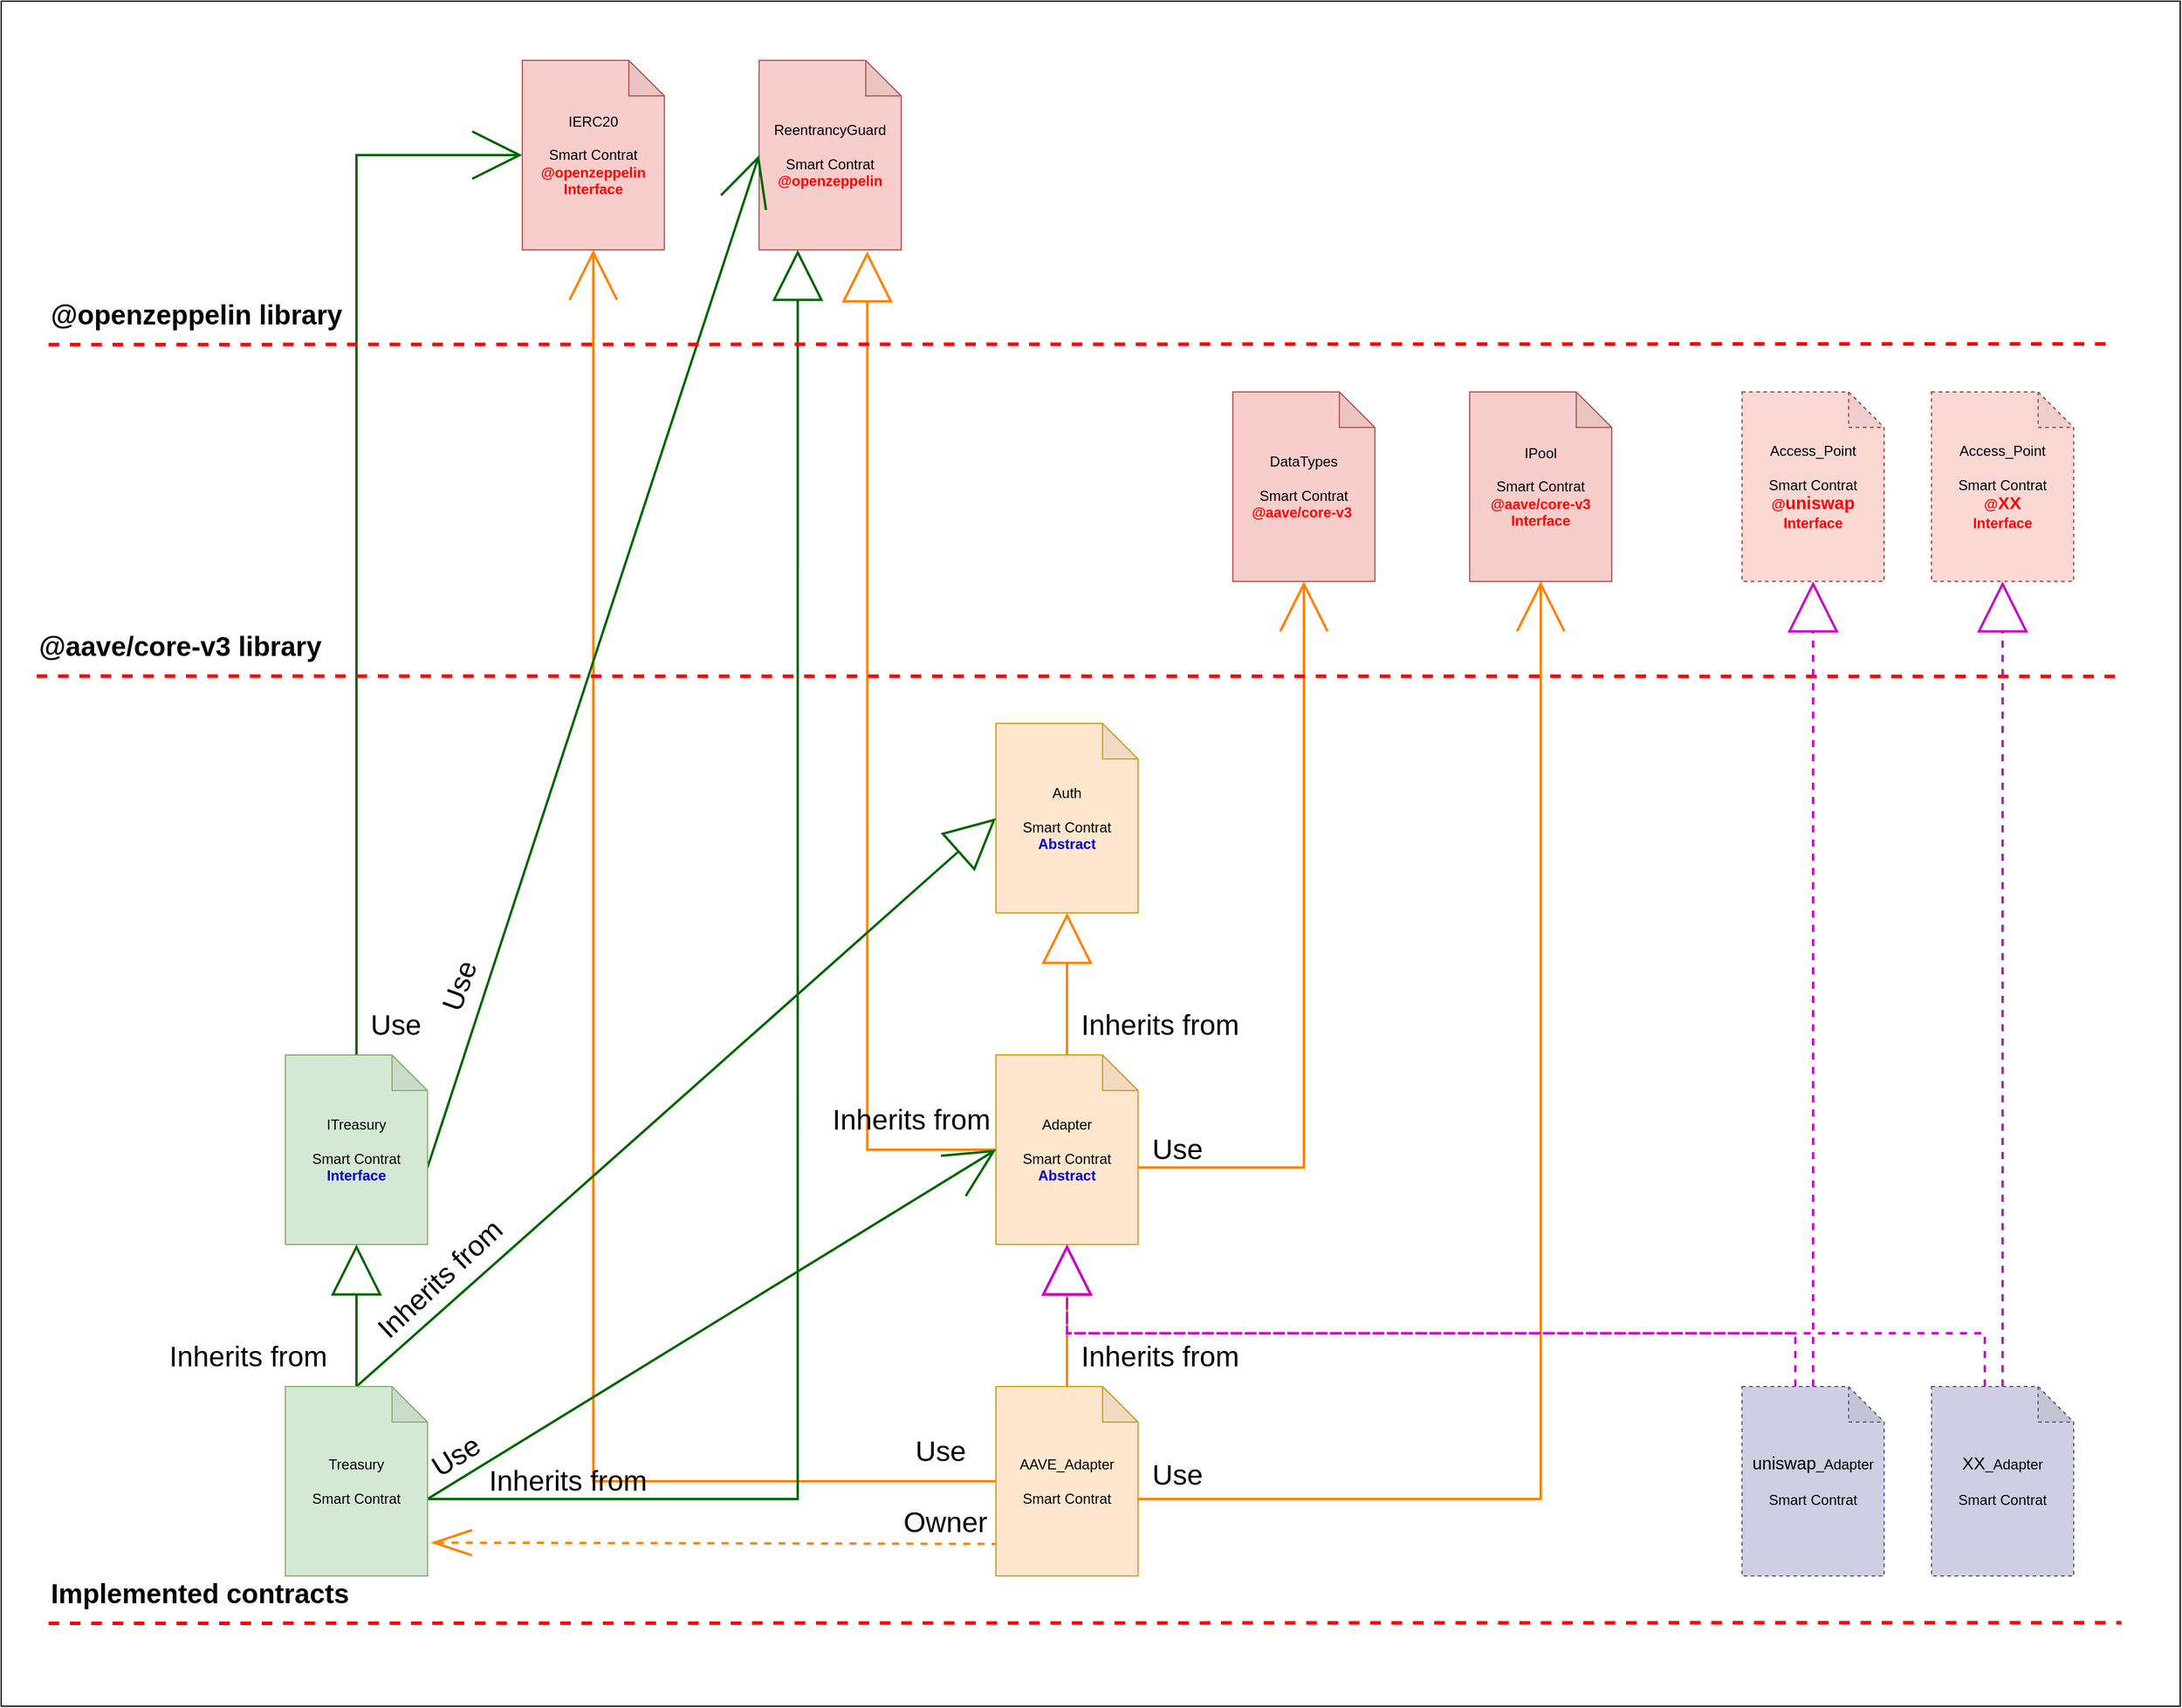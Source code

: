 <mxfile version="16.5.1" type="device"><diagram id="rNYKsScCH90hfyGb5u0X" name="Page-1"><mxGraphModel dx="3922" dy="3168" grid="1" gridSize="10" guides="1" tooltips="1" connect="1" arrows="1" fold="1" page="1" pageScale="1" pageWidth="850" pageHeight="1100" math="0" shadow="0"><root><mxCell id="0"/><mxCell id="1" parent="0"/><mxCell id="2gFTFvUNPQA01WeT0P9e-47" value="" style="rounded=0;whiteSpace=wrap;html=1;fontSize=24;fontColor=#000000;" vertex="1" parent="1"><mxGeometry x="-560" y="-810" width="1840" height="1440" as="geometry"/></mxCell><mxCell id="2gFTFvUNPQA01WeT0P9e-3" style="edgeStyle=orthogonalEdgeStyle;rounded=0;orthogonalLoop=1;jettySize=auto;html=1;exitX=0.5;exitY=0;exitDx=0;exitDy=0;exitPerimeter=0;entryX=0.5;entryY=1;entryDx=0;entryDy=0;entryPerimeter=0;fontColor=#0000CC;endArrow=block;endFill=0;strokeWidth=2;endSize=38;strokeColor=#FF8000;" edge="1" parent="1" source="2gFTFvUNPQA01WeT0P9e-1" target="2gFTFvUNPQA01WeT0P9e-2"><mxGeometry relative="1" as="geometry"/></mxCell><mxCell id="2gFTFvUNPQA01WeT0P9e-7" style="rounded=0;orthogonalLoop=1;jettySize=auto;html=1;exitX=0;exitY=0.5;exitDx=0;exitDy=0;exitPerimeter=0;entryX=0.761;entryY=1.008;entryDx=0;entryDy=0;entryPerimeter=0;fontColor=#FF0000;endArrow=block;endFill=0;endSize=38;strokeWidth=2;edgeStyle=orthogonalEdgeStyle;strokeColor=#FF8000;" edge="1" parent="1" source="2gFTFvUNPQA01WeT0P9e-1" target="2gFTFvUNPQA01WeT0P9e-6"><mxGeometry relative="1" as="geometry"/></mxCell><mxCell id="2gFTFvUNPQA01WeT0P9e-9" style="rounded=0;orthogonalLoop=1;jettySize=auto;html=1;exitX=0;exitY=0;exitDx=120;exitDy=95;exitPerimeter=0;entryX=0.5;entryY=1;entryDx=0;entryDy=0;entryPerimeter=0;fontColor=#FF0000;endArrow=open;endFill=0;endSize=38;strokeWidth=2;edgeStyle=orthogonalEdgeStyle;strokeColor=#FF8000;" edge="1" parent="1" source="2gFTFvUNPQA01WeT0P9e-1" target="2gFTFvUNPQA01WeT0P9e-8"><mxGeometry relative="1" as="geometry"/></mxCell><mxCell id="2gFTFvUNPQA01WeT0P9e-1" value="Adapter&lt;br&gt;&lt;br&gt;Smart Contrat&lt;br&gt;&lt;b&gt;&lt;font color=&quot;#0000cc&quot;&gt;Abstract&lt;/font&gt;&lt;/b&gt;" style="shape=note;whiteSpace=wrap;html=1;backgroundOutline=1;darkOpacity=0.05;fillColor=#ffe6cc;strokeColor=#d79b00;" vertex="1" parent="1"><mxGeometry x="280" y="80" width="120" height="160" as="geometry"/></mxCell><mxCell id="2gFTFvUNPQA01WeT0P9e-2" value="Auth&lt;br&gt;&lt;br&gt;Smart Contrat&lt;br&gt;&lt;b&gt;&lt;font color=&quot;#0000cc&quot;&gt;Abstract&lt;/font&gt;&lt;/b&gt;" style="shape=note;whiteSpace=wrap;html=1;backgroundOutline=1;darkOpacity=0.05;fillColor=#ffe6cc;strokeColor=#d79b00;" vertex="1" parent="1"><mxGeometry x="280" y="-200" width="120" height="160" as="geometry"/></mxCell><mxCell id="2gFTFvUNPQA01WeT0P9e-5" style="edgeStyle=orthogonalEdgeStyle;rounded=0;orthogonalLoop=1;jettySize=auto;html=1;exitX=0.5;exitY=0;exitDx=0;exitDy=0;exitPerimeter=0;entryX=0.5;entryY=1;entryDx=0;entryDy=0;entryPerimeter=0;fontColor=#0000CC;endArrow=block;endFill=0;endSize=38;strokeWidth=2;strokeColor=#FF8000;" edge="1" parent="1" source="2gFTFvUNPQA01WeT0P9e-4" target="2gFTFvUNPQA01WeT0P9e-1"><mxGeometry relative="1" as="geometry"/></mxCell><mxCell id="2gFTFvUNPQA01WeT0P9e-11" style="rounded=0;orthogonalLoop=1;jettySize=auto;html=1;exitX=0;exitY=0;exitDx=120;exitDy=95;exitPerimeter=0;entryX=0.5;entryY=1;entryDx=0;entryDy=0;entryPerimeter=0;fontColor=#FF0000;endArrow=open;endFill=0;endSize=38;strokeWidth=2;edgeStyle=orthogonalEdgeStyle;strokeColor=#FF8000;" edge="1" parent="1" source="2gFTFvUNPQA01WeT0P9e-4" target="2gFTFvUNPQA01WeT0P9e-10"><mxGeometry relative="1" as="geometry"/></mxCell><mxCell id="2gFTFvUNPQA01WeT0P9e-15" style="rounded=0;orthogonalLoop=1;jettySize=auto;html=1;exitX=0;exitY=0.5;exitDx=0;exitDy=0;exitPerimeter=0;entryX=0.5;entryY=1;entryDx=0;entryDy=0;entryPerimeter=0;fontColor=#FF0000;endArrow=open;endFill=0;endSize=38;strokeWidth=2;edgeStyle=orthogonalEdgeStyle;strokeColor=#FF8000;" edge="1" parent="1" source="2gFTFvUNPQA01WeT0P9e-4" target="2gFTFvUNPQA01WeT0P9e-12"><mxGeometry relative="1" as="geometry"/></mxCell><mxCell id="2gFTFvUNPQA01WeT0P9e-32" style="edgeStyle=none;rounded=0;orthogonalLoop=1;jettySize=auto;html=1;exitX=0.019;exitY=0.831;exitDx=0;exitDy=0;exitPerimeter=0;entryX=1.028;entryY=0.824;entryDx=0;entryDy=0;entryPerimeter=0;fontSize=23;fontColor=#000000;endArrow=openThin;endFill=0;endSize=30;strokeColor=#FF8000;strokeWidth=2;dashed=1;" edge="1" parent="1" source="2gFTFvUNPQA01WeT0P9e-4" target="2gFTFvUNPQA01WeT0P9e-16"><mxGeometry relative="1" as="geometry"/></mxCell><mxCell id="2gFTFvUNPQA01WeT0P9e-4" value="AAVE_Adapter&lt;br&gt;&lt;br&gt;Smart Contrat" style="shape=note;whiteSpace=wrap;html=1;backgroundOutline=1;darkOpacity=0.05;fillColor=#ffe6cc;strokeColor=#d79b00;" vertex="1" parent="1"><mxGeometry x="280" y="360" width="120" height="160" as="geometry"/></mxCell><mxCell id="2gFTFvUNPQA01WeT0P9e-6" value="ReentrancyGuard&lt;br&gt;&lt;br&gt;Smart Contrat&lt;br&gt;&lt;font color=&quot;#ff0000&quot;&gt;&lt;b&gt;@openzeppelin&lt;/b&gt;&lt;/font&gt;" style="shape=note;whiteSpace=wrap;html=1;backgroundOutline=1;darkOpacity=0.05;fillColor=#f8cecc;strokeColor=#b85450;" vertex="1" parent="1"><mxGeometry x="80" y="-760" width="120" height="160" as="geometry"/></mxCell><mxCell id="2gFTFvUNPQA01WeT0P9e-8" value="DataTypes&lt;br&gt;&lt;br&gt;Smart Contrat&lt;br&gt;&lt;b&gt;&lt;font color=&quot;#ff0000&quot;&gt;@aave/core-v3&amp;nbsp;&lt;/font&gt;&lt;/b&gt;" style="shape=note;whiteSpace=wrap;html=1;backgroundOutline=1;darkOpacity=0.05;fillColor=#f8cecc;strokeColor=#b85450;" vertex="1" parent="1"><mxGeometry x="480" y="-480" width="120" height="160" as="geometry"/></mxCell><mxCell id="2gFTFvUNPQA01WeT0P9e-10" value="IPool&lt;br&gt;&lt;br&gt;Smart Contrat&lt;br&gt;&lt;b&gt;&lt;font color=&quot;#ff0000&quot;&gt;@aave/core-v3&lt;br&gt;&lt;/font&gt;&lt;/b&gt;&lt;b style=&quot;color: rgb(255 , 0 , 0)&quot;&gt;Interface&lt;/b&gt;&lt;b&gt;&lt;font color=&quot;#ff0000&quot;&gt;&lt;br&gt;&lt;/font&gt;&lt;/b&gt;" style="shape=note;whiteSpace=wrap;html=1;backgroundOutline=1;darkOpacity=0.05;fillColor=#f8cecc;strokeColor=#b85450;" vertex="1" parent="1"><mxGeometry x="680" y="-480" width="120" height="160" as="geometry"/></mxCell><mxCell id="2gFTFvUNPQA01WeT0P9e-12" value="IERC20&lt;br&gt;&lt;br&gt;Smart Contrat&lt;font color=&quot;#ff0000&quot;&gt;&lt;b&gt;&lt;br&gt;@openzeppelin&lt;br&gt;&lt;/b&gt;&lt;/font&gt;&lt;b style=&quot;color: rgb(255 , 0 , 0)&quot;&gt;Interface&lt;/b&gt;&lt;font color=&quot;#ff0000&quot;&gt;&lt;b&gt;&lt;br&gt;&lt;/b&gt;&lt;/font&gt;" style="shape=note;whiteSpace=wrap;html=1;backgroundOutline=1;darkOpacity=0.05;fillColor=#f8cecc;strokeColor=#b85450;" vertex="1" parent="1"><mxGeometry x="-120" y="-760" width="120" height="160" as="geometry"/></mxCell><mxCell id="2gFTFvUNPQA01WeT0P9e-19" style="rounded=0;orthogonalLoop=1;jettySize=auto;html=1;exitX=0.5;exitY=0;exitDx=0;exitDy=0;exitPerimeter=0;entryX=0;entryY=0.5;entryDx=0;entryDy=0;entryPerimeter=0;fontColor=#FF0000;endArrow=open;endFill=0;endSize=38;strokeWidth=2;edgeStyle=orthogonalEdgeStyle;strokeColor=#006600;" edge="1" parent="1" source="2gFTFvUNPQA01WeT0P9e-13" target="2gFTFvUNPQA01WeT0P9e-12"><mxGeometry relative="1" as="geometry"/></mxCell><mxCell id="2gFTFvUNPQA01WeT0P9e-20" style="rounded=0;orthogonalLoop=1;jettySize=auto;html=1;exitX=0;exitY=0;exitDx=120.0;exitDy=95;exitPerimeter=0;entryX=0;entryY=0.5;entryDx=0;entryDy=0;entryPerimeter=0;fontColor=#FF0000;endArrow=open;endFill=0;endSize=38;strokeWidth=2;strokeColor=#006600;" edge="1" parent="1" source="2gFTFvUNPQA01WeT0P9e-13" target="2gFTFvUNPQA01WeT0P9e-6"><mxGeometry relative="1" as="geometry"/></mxCell><mxCell id="2gFTFvUNPQA01WeT0P9e-13" value="ITreasury&lt;br&gt;&lt;br&gt;Smart Contrat&lt;br&gt;&lt;b&gt;&lt;font color=&quot;#0000cc&quot;&gt;Interface&lt;/font&gt;&lt;/b&gt;" style="shape=note;whiteSpace=wrap;html=1;backgroundOutline=1;darkOpacity=0.05;fillColor=#d5e8d4;strokeColor=#82b366;" vertex="1" parent="1"><mxGeometry x="-320" y="80" width="120" height="160" as="geometry"/></mxCell><mxCell id="2gFTFvUNPQA01WeT0P9e-21" style="edgeStyle=orthogonalEdgeStyle;rounded=0;orthogonalLoop=1;jettySize=auto;html=1;exitX=0.5;exitY=0;exitDx=0;exitDy=0;exitPerimeter=0;entryX=0.5;entryY=1;entryDx=0;entryDy=0;entryPerimeter=0;fontColor=#FF0000;endArrow=block;endFill=0;endSize=38;strokeWidth=2;strokeColor=#006600;" edge="1" parent="1" source="2gFTFvUNPQA01WeT0P9e-16" target="2gFTFvUNPQA01WeT0P9e-13"><mxGeometry relative="1" as="geometry"/></mxCell><mxCell id="2gFTFvUNPQA01WeT0P9e-23" style="rounded=0;orthogonalLoop=1;jettySize=auto;html=1;exitX=0.5;exitY=0;exitDx=0;exitDy=0;exitPerimeter=0;entryX=0;entryY=0.5;entryDx=0;entryDy=0;entryPerimeter=0;fontColor=#FF0000;endArrow=block;endFill=0;endSize=38;strokeWidth=2;strokeColor=#006600;" edge="1" parent="1" source="2gFTFvUNPQA01WeT0P9e-16" target="2gFTFvUNPQA01WeT0P9e-2"><mxGeometry relative="1" as="geometry"/></mxCell><mxCell id="2gFTFvUNPQA01WeT0P9e-24" style="edgeStyle=orthogonalEdgeStyle;rounded=0;orthogonalLoop=1;jettySize=auto;html=1;exitX=0;exitY=0;exitDx=120;exitDy=95;exitPerimeter=0;fontColor=#FF0000;endArrow=block;endFill=0;endSize=38;strokeWidth=2;entryX=0.272;entryY=1;entryDx=0;entryDy=0;entryPerimeter=0;strokeColor=#006600;" edge="1" parent="1" source="2gFTFvUNPQA01WeT0P9e-16" target="2gFTFvUNPQA01WeT0P9e-6"><mxGeometry relative="1" as="geometry"/></mxCell><mxCell id="2gFTFvUNPQA01WeT0P9e-31" style="rounded=0;orthogonalLoop=1;jettySize=auto;html=1;exitX=0;exitY=0;exitDx=120;exitDy=95;exitPerimeter=0;entryX=0;entryY=0.5;entryDx=0;entryDy=0;entryPerimeter=0;fontSize=23;fontColor=#000000;endArrow=open;endFill=0;endSize=38;strokeColor=#006600;strokeWidth=2;" edge="1" parent="1" source="2gFTFvUNPQA01WeT0P9e-16" target="2gFTFvUNPQA01WeT0P9e-1"><mxGeometry relative="1" as="geometry"/></mxCell><mxCell id="2gFTFvUNPQA01WeT0P9e-16" value="Treasury&lt;br&gt;&lt;br&gt;Smart Contrat" style="shape=note;whiteSpace=wrap;html=1;backgroundOutline=1;darkOpacity=0.05;fillColor=#d5e8d4;strokeColor=#82b366;" vertex="1" parent="1"><mxGeometry x="-320" y="360" width="120" height="160" as="geometry"/></mxCell><mxCell id="2gFTFvUNPQA01WeT0P9e-25" value="" style="endArrow=none;dashed=1;html=1;rounded=0;fontColor=#FF0000;endSize=38;strokeColor=#FF0000;strokeWidth=3;entryX=0.967;entryY=0.201;entryDx=0;entryDy=0;entryPerimeter=0;" edge="1" parent="1" target="2gFTFvUNPQA01WeT0P9e-47"><mxGeometry width="50" height="50" relative="1" as="geometry"><mxPoint x="-520" y="-520" as="sourcePoint"/><mxPoint x="840" y="-520" as="targetPoint"/></mxGeometry></mxCell><mxCell id="2gFTFvUNPQA01WeT0P9e-26" value="" style="endArrow=none;dashed=1;html=1;rounded=0;fontColor=#FF0000;endSize=38;strokeColor=#FF0000;strokeWidth=3;entryX=0.973;entryY=0.396;entryDx=0;entryDy=0;entryPerimeter=0;" edge="1" parent="1" target="2gFTFvUNPQA01WeT0P9e-47"><mxGeometry width="50" height="50" relative="1" as="geometry"><mxPoint x="-530" y="-240" as="sourcePoint"/><mxPoint x="830" y="-240" as="targetPoint"/></mxGeometry></mxCell><mxCell id="2gFTFvUNPQA01WeT0P9e-27" value="&lt;span style=&quot;font-size: 23px;&quot;&gt;@openzeppelin library&lt;/span&gt;" style="text;html=1;strokeColor=none;fillColor=none;align=left;verticalAlign=middle;whiteSpace=wrap;rounded=0;fontColor=#000000;fontSize=23;fontStyle=1" vertex="1" parent="1"><mxGeometry x="-520" y="-560" width="250" height="30" as="geometry"/></mxCell><mxCell id="2gFTFvUNPQA01WeT0P9e-28" value="&lt;font style=&quot;font-size: 23px&quot;&gt;&lt;b style=&quot;text-align: center&quot;&gt;&lt;font style=&quot;font-size: 23px&quot;&gt;@aave/core-v3&amp;nbsp;&lt;/font&gt;&lt;/b&gt;&lt;/font&gt;&lt;span style=&quot;font-size: 23px&quot;&gt;library&lt;/span&gt;" style="text;html=1;strokeColor=none;fillColor=none;align=left;verticalAlign=middle;whiteSpace=wrap;rounded=0;fontColor=#000000;fontSize=23;fontStyle=1" vertex="1" parent="1"><mxGeometry x="-530" y="-280" width="250" height="30" as="geometry"/></mxCell><mxCell id="2gFTFvUNPQA01WeT0P9e-29" value="" style="endArrow=none;dashed=1;html=1;rounded=0;fontColor=#FF0000;endSize=38;strokeColor=#FF0000;strokeWidth=3;entryX=0.973;entryY=0.951;entryDx=0;entryDy=0;entryPerimeter=0;" edge="1" parent="1" target="2gFTFvUNPQA01WeT0P9e-47"><mxGeometry width="50" height="50" relative="1" as="geometry"><mxPoint x="-520" y="560" as="sourcePoint"/><mxPoint x="840" y="560" as="targetPoint"/></mxGeometry></mxCell><mxCell id="2gFTFvUNPQA01WeT0P9e-30" value="&lt;div style=&quot;text-align: center&quot;&gt;&lt;span&gt;Implemented contracts&lt;/span&gt;&lt;/div&gt;" style="text;html=1;strokeColor=none;fillColor=none;align=left;verticalAlign=middle;whiteSpace=wrap;rounded=0;fontColor=#000000;fontSize=23;fontStyle=1" vertex="1" parent="1"><mxGeometry x="-520" y="520" width="270" height="30" as="geometry"/></mxCell><mxCell id="2gFTFvUNPQA01WeT0P9e-33" value="&lt;div style=&quot;text-align: center&quot;&gt;&lt;span style=&quot;font-weight: normal&quot;&gt;&lt;font style=&quot;font-size: 24px&quot;&gt;Owner&lt;/font&gt;&lt;/span&gt;&lt;/div&gt;" style="text;html=1;strokeColor=none;fillColor=none;align=left;verticalAlign=middle;whiteSpace=wrap;rounded=0;fontColor=#000000;fontSize=23;fontStyle=1" vertex="1" parent="1"><mxGeometry x="200" y="460" width="80" height="30" as="geometry"/></mxCell><mxCell id="2gFTFvUNPQA01WeT0P9e-34" value="&lt;div style=&quot;text-align: center&quot;&gt;&lt;span style=&quot;font-size: 24px ; font-weight: 400&quot;&gt;Inherits from&lt;/span&gt;&lt;br&gt;&lt;/div&gt;" style="text;html=1;strokeColor=none;fillColor=none;align=left;verticalAlign=middle;whiteSpace=wrap;rounded=0;fontColor=#000000;fontSize=23;fontStyle=1" vertex="1" parent="1"><mxGeometry x="-150" y="425" width="150" height="30" as="geometry"/></mxCell><mxCell id="2gFTFvUNPQA01WeT0P9e-35" value="&lt;div style=&quot;text-align: center&quot;&gt;&lt;span style=&quot;font-size: 24px ; font-weight: 400&quot;&gt;Inherits from&lt;/span&gt;&lt;br&gt;&lt;/div&gt;" style="text;html=1;strokeColor=none;fillColor=none;align=left;verticalAlign=middle;whiteSpace=wrap;rounded=0;fontColor=#000000;fontSize=23;fontStyle=1" vertex="1" parent="1"><mxGeometry x="-420" y="320" width="150" height="30" as="geometry"/></mxCell><mxCell id="2gFTFvUNPQA01WeT0P9e-36" value="&lt;div style=&quot;text-align: center&quot;&gt;&lt;span style=&quot;font-size: 24px ; font-weight: 400&quot;&gt;Inherits from&lt;/span&gt;&lt;br&gt;&lt;/div&gt;" style="text;html=1;strokeColor=none;fillColor=none;align=left;verticalAlign=middle;whiteSpace=wrap;rounded=0;fontColor=#000000;fontSize=23;fontStyle=1;rotation=317;" vertex="1" parent="1"><mxGeometry x="-260" y="250" width="150" height="30" as="geometry"/></mxCell><mxCell id="2gFTFvUNPQA01WeT0P9e-37" value="&lt;div style=&quot;text-align: center&quot;&gt;&lt;span style=&quot;font-size: 24px ; font-weight: 400&quot;&gt;Inherits from&lt;/span&gt;&lt;br&gt;&lt;/div&gt;" style="text;html=1;strokeColor=none;fillColor=none;align=left;verticalAlign=middle;whiteSpace=wrap;rounded=0;fontColor=#000000;fontSize=23;fontStyle=1" vertex="1" parent="1"><mxGeometry x="350" y="320" width="150" height="30" as="geometry"/></mxCell><mxCell id="2gFTFvUNPQA01WeT0P9e-38" value="&lt;div style=&quot;text-align: center&quot;&gt;&lt;span style=&quot;font-size: 24px ; font-weight: 400&quot;&gt;Inherits from&lt;/span&gt;&lt;br&gt;&lt;/div&gt;" style="text;html=1;strokeColor=none;fillColor=none;align=left;verticalAlign=middle;whiteSpace=wrap;rounded=0;fontColor=#000000;fontSize=23;fontStyle=1" vertex="1" parent="1"><mxGeometry x="350" y="40" width="150" height="30" as="geometry"/></mxCell><mxCell id="2gFTFvUNPQA01WeT0P9e-39" value="&lt;div style=&quot;text-align: center&quot;&gt;&lt;span style=&quot;font-size: 24px ; font-weight: 400&quot;&gt;Inherits from&lt;/span&gt;&lt;br&gt;&lt;/div&gt;" style="text;html=1;strokeColor=none;fillColor=none;align=left;verticalAlign=middle;whiteSpace=wrap;rounded=0;fontColor=#000000;fontSize=23;fontStyle=1" vertex="1" parent="1"><mxGeometry x="140" y="120" width="150" height="30" as="geometry"/></mxCell><mxCell id="2gFTFvUNPQA01WeT0P9e-40" value="&lt;div style=&quot;text-align: center&quot;&gt;&lt;span style=&quot;font-size: 24px ; font-weight: 400&quot;&gt;Use&lt;/span&gt;&lt;br&gt;&lt;/div&gt;" style="text;html=1;strokeColor=none;fillColor=none;align=left;verticalAlign=middle;whiteSpace=wrap;rounded=0;fontColor=#000000;fontSize=23;fontStyle=1" vertex="1" parent="1"><mxGeometry x="-250" y="40" width="60" height="30" as="geometry"/></mxCell><mxCell id="2gFTFvUNPQA01WeT0P9e-42" value="&lt;div style=&quot;text-align: center&quot;&gt;&lt;span style=&quot;font-size: 24px ; font-weight: 400&quot;&gt;Use&lt;/span&gt;&lt;br&gt;&lt;/div&gt;" style="text;html=1;strokeColor=none;fillColor=none;align=left;verticalAlign=middle;whiteSpace=wrap;rounded=0;fontColor=#000000;fontSize=23;fontStyle=1;rotation=-70;" vertex="1" parent="1"><mxGeometry x="-200" width="60" height="30" as="geometry"/></mxCell><mxCell id="2gFTFvUNPQA01WeT0P9e-43" value="&lt;div style=&quot;text-align: center&quot;&gt;&lt;span style=&quot;font-size: 24px ; font-weight: 400&quot;&gt;Use&lt;/span&gt;&lt;br&gt;&lt;/div&gt;" style="text;html=1;strokeColor=none;fillColor=none;align=left;verticalAlign=middle;whiteSpace=wrap;rounded=0;fontColor=#000000;fontSize=23;fontStyle=1" vertex="1" parent="1"><mxGeometry x="210" y="400" width="60" height="30" as="geometry"/></mxCell><mxCell id="2gFTFvUNPQA01WeT0P9e-44" value="&lt;div style=&quot;text-align: center&quot;&gt;&lt;span style=&quot;font-size: 24px ; font-weight: 400&quot;&gt;Use&lt;/span&gt;&lt;br&gt;&lt;/div&gt;" style="text;html=1;strokeColor=none;fillColor=none;align=left;verticalAlign=middle;whiteSpace=wrap;rounded=0;fontColor=#000000;fontSize=23;fontStyle=1;rotation=328;" vertex="1" parent="1"><mxGeometry x="-200" y="400" width="60" height="30" as="geometry"/></mxCell><mxCell id="2gFTFvUNPQA01WeT0P9e-45" value="&lt;div style=&quot;text-align: center&quot;&gt;&lt;span style=&quot;font-size: 24px ; font-weight: 400&quot;&gt;Use&lt;/span&gt;&lt;br&gt;&lt;/div&gt;" style="text;html=1;strokeColor=none;fillColor=none;align=left;verticalAlign=middle;whiteSpace=wrap;rounded=0;fontColor=#000000;fontSize=23;fontStyle=1" vertex="1" parent="1"><mxGeometry x="410" y="420" width="60" height="30" as="geometry"/></mxCell><mxCell id="2gFTFvUNPQA01WeT0P9e-46" value="&lt;div style=&quot;text-align: center&quot;&gt;&lt;span style=&quot;font-size: 24px ; font-weight: 400&quot;&gt;Use&lt;/span&gt;&lt;br&gt;&lt;/div&gt;" style="text;html=1;strokeColor=none;fillColor=none;align=left;verticalAlign=middle;whiteSpace=wrap;rounded=0;fontColor=#000000;fontSize=23;fontStyle=1" vertex="1" parent="1"><mxGeometry x="410" y="145" width="60" height="30" as="geometry"/></mxCell><mxCell id="2gFTFvUNPQA01WeT0P9e-49" style="edgeStyle=orthogonalEdgeStyle;rounded=0;orthogonalLoop=1;jettySize=auto;html=1;exitX=0;exitY=0;exitDx=45;exitDy=0;exitPerimeter=0;entryX=0.5;entryY=1;entryDx=0;entryDy=0;entryPerimeter=0;dashed=1;fontSize=24;fontColor=#000000;endArrow=block;endFill=0;endSize=38;strokeColor=#CC00CC;strokeWidth=2;" edge="1" parent="1" source="2gFTFvUNPQA01WeT0P9e-48" target="2gFTFvUNPQA01WeT0P9e-1"><mxGeometry relative="1" as="geometry"/></mxCell><mxCell id="2gFTFvUNPQA01WeT0P9e-51" style="edgeStyle=orthogonalEdgeStyle;rounded=0;orthogonalLoop=1;jettySize=auto;html=1;exitX=0.5;exitY=0;exitDx=0;exitDy=0;exitPerimeter=0;entryX=0.5;entryY=1;entryDx=0;entryDy=0;entryPerimeter=0;dashed=1;fontSize=24;fontColor=#000000;endArrow=block;endFill=0;endSize=38;strokeColor=#CC00CC;strokeWidth=2;" edge="1" parent="1" source="2gFTFvUNPQA01WeT0P9e-48" target="2gFTFvUNPQA01WeT0P9e-50"><mxGeometry relative="1" as="geometry"/></mxCell><mxCell id="2gFTFvUNPQA01WeT0P9e-48" value="&lt;span id=&quot;docs-internal-guid-3ca86829-7fff-b038-5857-8b49bedcfa62&quot;&gt;&lt;span style=&quot;font-size: 11pt ; font-family: &amp;#34;arial&amp;#34; , sans-serif ; background-color: transparent ; vertical-align: baseline&quot;&gt;uniswap&lt;/span&gt;&lt;/span&gt;_Adapter&lt;br&gt;&lt;br&gt;Smart Contrat" style="shape=note;whiteSpace=wrap;html=1;backgroundOutline=1;darkOpacity=0.05;fillColor=#d0cee2;strokeColor=#56517e;dashed=1;" vertex="1" parent="1"><mxGeometry x="910" y="360" width="120" height="160" as="geometry"/></mxCell><mxCell id="2gFTFvUNPQA01WeT0P9e-50" value="Access_Point&lt;br&gt;&lt;br&gt;Smart Contrat&lt;br&gt;&lt;b&gt;&lt;font color=&quot;#ff0000&quot;&gt;@&lt;/font&gt;&lt;/b&gt;&lt;span style=&quot;font-family: &amp;#34;arial&amp;#34; , sans-serif ; font-size: 14.667px&quot;&gt;&lt;font color=&quot;#ff0000&quot;&gt;&lt;b&gt;uniswap&lt;/b&gt;&lt;/font&gt;&lt;/span&gt;&lt;b&gt;&lt;font color=&quot;#ff0000&quot;&gt;&lt;br&gt;&lt;/font&gt;&lt;/b&gt;&lt;b style=&quot;color: rgb(255 , 0 , 0)&quot;&gt;Interface&lt;/b&gt;&lt;b&gt;&lt;font color=&quot;#ff0000&quot;&gt;&lt;br&gt;&lt;/font&gt;&lt;/b&gt;" style="shape=note;whiteSpace=wrap;html=1;backgroundOutline=1;darkOpacity=0.05;fillColor=#fad9d5;strokeColor=#ae4132;dashed=1;" vertex="1" parent="1"><mxGeometry x="910" y="-480" width="120" height="160" as="geometry"/></mxCell><mxCell id="2gFTFvUNPQA01WeT0P9e-53" style="edgeStyle=orthogonalEdgeStyle;rounded=0;orthogonalLoop=1;jettySize=auto;html=1;exitX=0;exitY=0;exitDx=45;exitDy=0;exitPerimeter=0;entryX=0.5;entryY=1;entryDx=0;entryDy=0;entryPerimeter=0;dashed=1;fontSize=24;fontColor=#000000;endArrow=block;endFill=0;endSize=38;strokeColor=#CC00CC;strokeWidth=2;" edge="1" parent="1" source="2gFTFvUNPQA01WeT0P9e-55" target="2gFTFvUNPQA01WeT0P9e-1"><mxGeometry relative="1" as="geometry"><mxPoint x="500" y="240" as="targetPoint"/></mxGeometry></mxCell><mxCell id="2gFTFvUNPQA01WeT0P9e-54" style="edgeStyle=orthogonalEdgeStyle;rounded=0;orthogonalLoop=1;jettySize=auto;html=1;exitX=0.5;exitY=0;exitDx=0;exitDy=0;exitPerimeter=0;entryX=0.5;entryY=1;entryDx=0;entryDy=0;entryPerimeter=0;dashed=1;fontSize=24;fontColor=#000000;endArrow=block;endFill=0;endSize=38;strokeColor=#CC00CC;strokeWidth=2;" edge="1" parent="1" source="2gFTFvUNPQA01WeT0P9e-55" target="2gFTFvUNPQA01WeT0P9e-56"><mxGeometry relative="1" as="geometry"/></mxCell><mxCell id="2gFTFvUNPQA01WeT0P9e-55" value="&lt;span id=&quot;docs-internal-guid-3ca86829-7fff-b038-5857-8b49bedcfa62&quot;&gt;&lt;span style=&quot;font-size: 11pt ; font-family: &amp;#34;arial&amp;#34; , sans-serif ; background-color: transparent ; vertical-align: baseline&quot;&gt;XX&lt;/span&gt;&lt;/span&gt;_Adapter&lt;br&gt;&lt;br&gt;Smart Contrat" style="shape=note;whiteSpace=wrap;html=1;backgroundOutline=1;darkOpacity=0.05;fillColor=#d0cee2;strokeColor=#56517e;dashed=1;" vertex="1" parent="1"><mxGeometry x="1070" y="360" width="120" height="160" as="geometry"/></mxCell><mxCell id="2gFTFvUNPQA01WeT0P9e-56" value="Access_Point&lt;br&gt;&lt;br&gt;Smart Contrat&lt;br&gt;&lt;b&gt;&lt;font color=&quot;#ff0000&quot;&gt;@&lt;/font&gt;&lt;/b&gt;&lt;span style=&quot;font-family: &amp;#34;arial&amp;#34; , sans-serif ; font-size: 14.667px&quot;&gt;&lt;font color=&quot;#ff0000&quot;&gt;&lt;b&gt;XX&lt;/b&gt;&lt;/font&gt;&lt;/span&gt;&lt;b&gt;&lt;font color=&quot;#ff0000&quot;&gt;&lt;br&gt;&lt;/font&gt;&lt;/b&gt;&lt;b style=&quot;color: rgb(255 , 0 , 0)&quot;&gt;Interface&lt;/b&gt;&lt;b&gt;&lt;font color=&quot;#ff0000&quot;&gt;&lt;br&gt;&lt;/font&gt;&lt;/b&gt;" style="shape=note;whiteSpace=wrap;html=1;backgroundOutline=1;darkOpacity=0.05;fillColor=#fad9d5;strokeColor=#ae4132;dashed=1;" vertex="1" parent="1"><mxGeometry x="1070" y="-480" width="120" height="160" as="geometry"/></mxCell></root></mxGraphModel></diagram></mxfile>